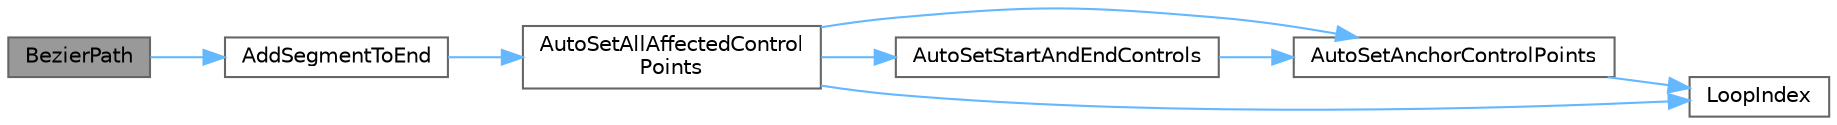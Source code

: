 digraph "BezierPath"
{
 // LATEX_PDF_SIZE
  bgcolor="transparent";
  edge [fontname=Helvetica,fontsize=10,labelfontname=Helvetica,labelfontsize=10];
  node [fontname=Helvetica,fontsize=10,shape=box,height=0.2,width=0.4];
  rankdir="LR";
  Node1 [id="Node000001",label="BezierPath",height=0.2,width=0.4,color="gray40", fillcolor="grey60", style="filled", fontcolor="black",tooltip="Creates a path from the supplied 3D points."];
  Node1 -> Node2 [id="edge15_Node000001_Node000002",color="steelblue1",style="solid",tooltip=" "];
  Node2 [id="Node000002",label="AddSegmentToEnd",height=0.2,width=0.4,color="grey40", fillcolor="white", style="filled",URL="$class_path_creation_1_1_bezier_path.html#ab12baf2f95b49820320320618b733948",tooltip="Add new anchor point to end of the path."];
  Node2 -> Node3 [id="edge16_Node000002_Node000003",color="steelblue1",style="solid",tooltip=" "];
  Node3 [id="Node000003",label="AutoSetAllAffectedControl\lPoints",height=0.2,width=0.4,color="grey40", fillcolor="white", style="filled",URL="$class_path_creation_1_1_bezier_path.html#ad8df689d28cf8306e3ef28089427cb33",tooltip="Determines good positions (for a smooth path) for the control points affected by a moved/inserted anc..."];
  Node3 -> Node4 [id="edge17_Node000003_Node000004",color="steelblue1",style="solid",tooltip=" "];
  Node4 [id="Node000004",label="AutoSetAnchorControlPoints",height=0.2,width=0.4,color="grey40", fillcolor="white", style="filled",URL="$class_path_creation_1_1_bezier_path.html#a2325a3bc6729de2222ef961de6e13b68",tooltip="Calculates good positions (to result in smooth path) for the controls around specified anchor."];
  Node4 -> Node5 [id="edge18_Node000004_Node000005",color="steelblue1",style="solid",tooltip=" "];
  Node5 [id="Node000005",label="LoopIndex",height=0.2,width=0.4,color="grey40", fillcolor="white", style="filled",URL="$class_path_creation_1_1_bezier_path.html#a79ffaa88e458c92f2684c5bced692357",tooltip="Loop index around to start/end of points array if out of bounds (useful when working with closed path..."];
  Node3 -> Node6 [id="edge19_Node000003_Node000006",color="steelblue1",style="solid",tooltip=" "];
  Node6 [id="Node000006",label="AutoSetStartAndEndControls",height=0.2,width=0.4,color="grey40", fillcolor="white", style="filled",URL="$class_path_creation_1_1_bezier_path.html#a8c68c9c40742ff4a0d07c23366083f27",tooltip="Determines good positions (for a smooth path) for the control points at the start and end of a path."];
  Node6 -> Node4 [id="edge20_Node000006_Node000004",color="steelblue1",style="solid",tooltip=" "];
  Node3 -> Node5 [id="edge21_Node000003_Node000005",color="steelblue1",style="solid",tooltip=" "];
}
